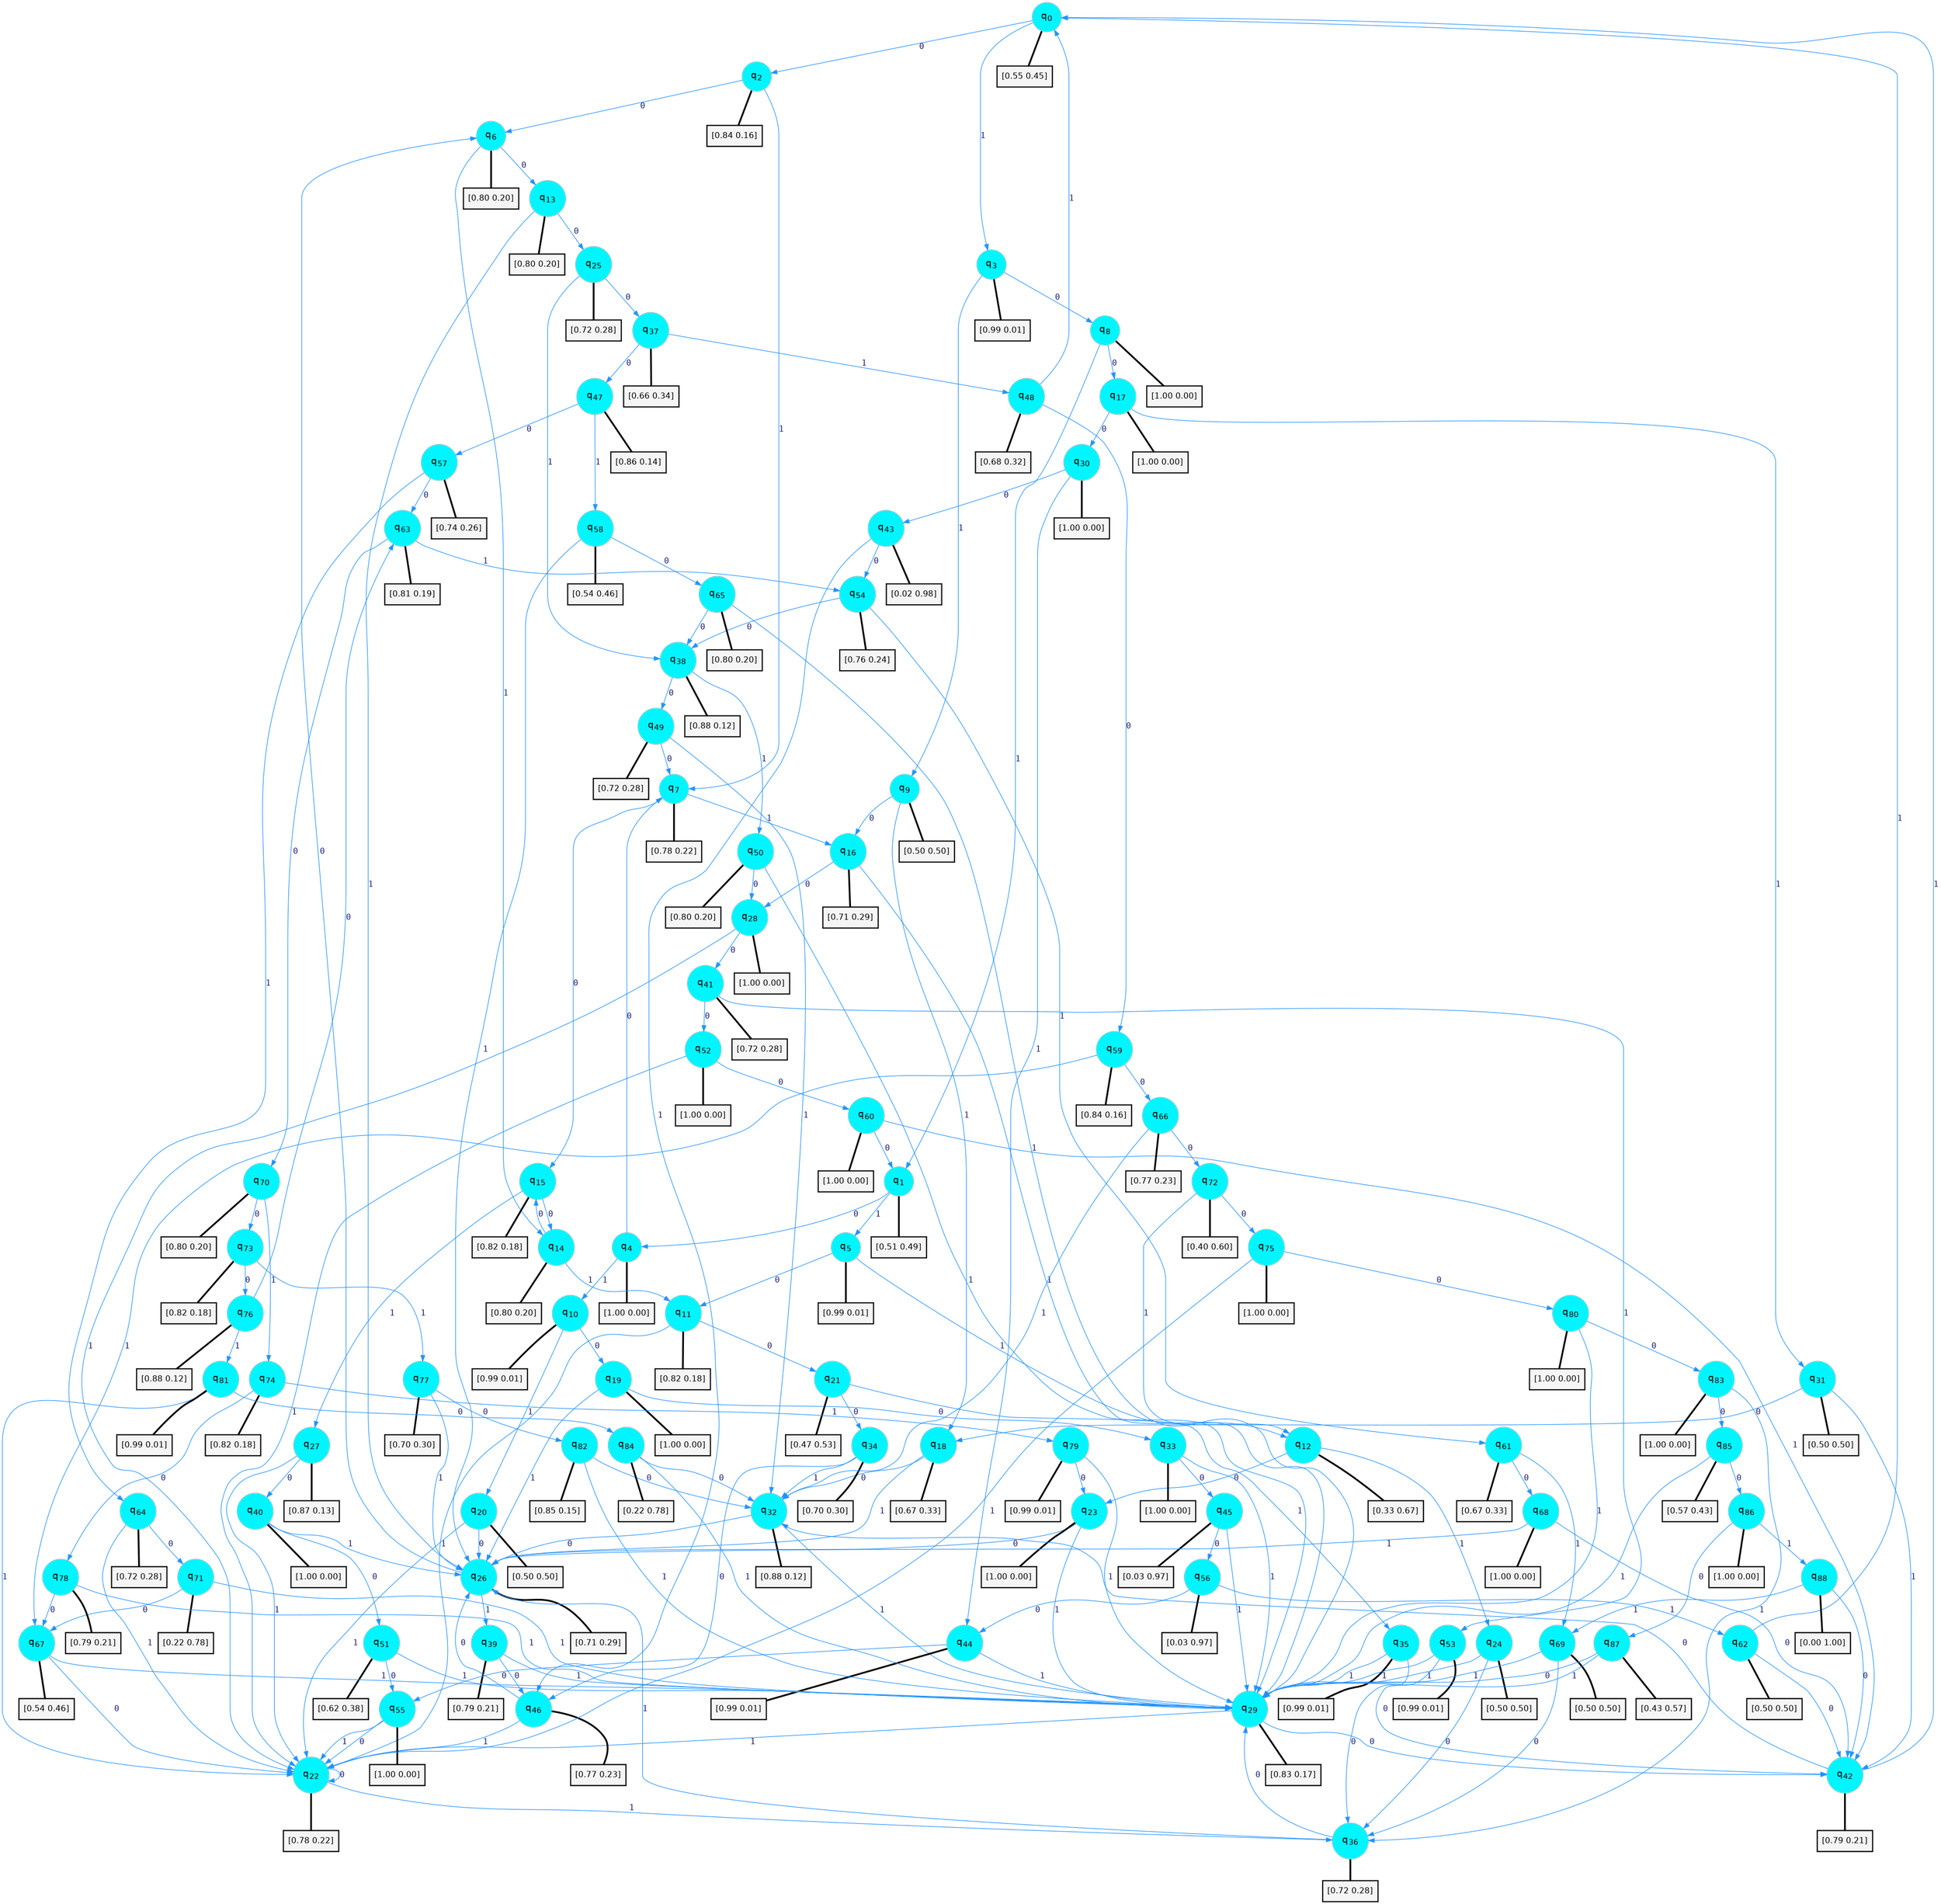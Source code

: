 digraph G {
graph [
bgcolor=transparent, dpi=300, rankdir=TD, size="40,25"];
node [
color=gray, fillcolor=turquoise1, fontcolor=black, fontname=Helvetica, fontsize=16, fontweight=bold, shape=circle, style=filled];
edge [
arrowsize=1, color=dodgerblue1, fontcolor=midnightblue, fontname=courier, fontweight=bold, penwidth=1, style=solid, weight=20];
0[label=<q<SUB>0</SUB>>];
1[label=<q<SUB>1</SUB>>];
2[label=<q<SUB>2</SUB>>];
3[label=<q<SUB>3</SUB>>];
4[label=<q<SUB>4</SUB>>];
5[label=<q<SUB>5</SUB>>];
6[label=<q<SUB>6</SUB>>];
7[label=<q<SUB>7</SUB>>];
8[label=<q<SUB>8</SUB>>];
9[label=<q<SUB>9</SUB>>];
10[label=<q<SUB>10</SUB>>];
11[label=<q<SUB>11</SUB>>];
12[label=<q<SUB>12</SUB>>];
13[label=<q<SUB>13</SUB>>];
14[label=<q<SUB>14</SUB>>];
15[label=<q<SUB>15</SUB>>];
16[label=<q<SUB>16</SUB>>];
17[label=<q<SUB>17</SUB>>];
18[label=<q<SUB>18</SUB>>];
19[label=<q<SUB>19</SUB>>];
20[label=<q<SUB>20</SUB>>];
21[label=<q<SUB>21</SUB>>];
22[label=<q<SUB>22</SUB>>];
23[label=<q<SUB>23</SUB>>];
24[label=<q<SUB>24</SUB>>];
25[label=<q<SUB>25</SUB>>];
26[label=<q<SUB>26</SUB>>];
27[label=<q<SUB>27</SUB>>];
28[label=<q<SUB>28</SUB>>];
29[label=<q<SUB>29</SUB>>];
30[label=<q<SUB>30</SUB>>];
31[label=<q<SUB>31</SUB>>];
32[label=<q<SUB>32</SUB>>];
33[label=<q<SUB>33</SUB>>];
34[label=<q<SUB>34</SUB>>];
35[label=<q<SUB>35</SUB>>];
36[label=<q<SUB>36</SUB>>];
37[label=<q<SUB>37</SUB>>];
38[label=<q<SUB>38</SUB>>];
39[label=<q<SUB>39</SUB>>];
40[label=<q<SUB>40</SUB>>];
41[label=<q<SUB>41</SUB>>];
42[label=<q<SUB>42</SUB>>];
43[label=<q<SUB>43</SUB>>];
44[label=<q<SUB>44</SUB>>];
45[label=<q<SUB>45</SUB>>];
46[label=<q<SUB>46</SUB>>];
47[label=<q<SUB>47</SUB>>];
48[label=<q<SUB>48</SUB>>];
49[label=<q<SUB>49</SUB>>];
50[label=<q<SUB>50</SUB>>];
51[label=<q<SUB>51</SUB>>];
52[label=<q<SUB>52</SUB>>];
53[label=<q<SUB>53</SUB>>];
54[label=<q<SUB>54</SUB>>];
55[label=<q<SUB>55</SUB>>];
56[label=<q<SUB>56</SUB>>];
57[label=<q<SUB>57</SUB>>];
58[label=<q<SUB>58</SUB>>];
59[label=<q<SUB>59</SUB>>];
60[label=<q<SUB>60</SUB>>];
61[label=<q<SUB>61</SUB>>];
62[label=<q<SUB>62</SUB>>];
63[label=<q<SUB>63</SUB>>];
64[label=<q<SUB>64</SUB>>];
65[label=<q<SUB>65</SUB>>];
66[label=<q<SUB>66</SUB>>];
67[label=<q<SUB>67</SUB>>];
68[label=<q<SUB>68</SUB>>];
69[label=<q<SUB>69</SUB>>];
70[label=<q<SUB>70</SUB>>];
71[label=<q<SUB>71</SUB>>];
72[label=<q<SUB>72</SUB>>];
73[label=<q<SUB>73</SUB>>];
74[label=<q<SUB>74</SUB>>];
75[label=<q<SUB>75</SUB>>];
76[label=<q<SUB>76</SUB>>];
77[label=<q<SUB>77</SUB>>];
78[label=<q<SUB>78</SUB>>];
79[label=<q<SUB>79</SUB>>];
80[label=<q<SUB>80</SUB>>];
81[label=<q<SUB>81</SUB>>];
82[label=<q<SUB>82</SUB>>];
83[label=<q<SUB>83</SUB>>];
84[label=<q<SUB>84</SUB>>];
85[label=<q<SUB>85</SUB>>];
86[label=<q<SUB>86</SUB>>];
87[label=<q<SUB>87</SUB>>];
88[label=<q<SUB>88</SUB>>];
89[label="[0.55 0.45]", shape=box,fontcolor=black, fontname=Helvetica, fontsize=14, penwidth=2, fillcolor=whitesmoke,color=black];
90[label="[0.51 0.49]", shape=box,fontcolor=black, fontname=Helvetica, fontsize=14, penwidth=2, fillcolor=whitesmoke,color=black];
91[label="[0.84 0.16]", shape=box,fontcolor=black, fontname=Helvetica, fontsize=14, penwidth=2, fillcolor=whitesmoke,color=black];
92[label="[0.99 0.01]", shape=box,fontcolor=black, fontname=Helvetica, fontsize=14, penwidth=2, fillcolor=whitesmoke,color=black];
93[label="[1.00 0.00]", shape=box,fontcolor=black, fontname=Helvetica, fontsize=14, penwidth=2, fillcolor=whitesmoke,color=black];
94[label="[0.99 0.01]", shape=box,fontcolor=black, fontname=Helvetica, fontsize=14, penwidth=2, fillcolor=whitesmoke,color=black];
95[label="[0.80 0.20]", shape=box,fontcolor=black, fontname=Helvetica, fontsize=14, penwidth=2, fillcolor=whitesmoke,color=black];
96[label="[0.78 0.22]", shape=box,fontcolor=black, fontname=Helvetica, fontsize=14, penwidth=2, fillcolor=whitesmoke,color=black];
97[label="[1.00 0.00]", shape=box,fontcolor=black, fontname=Helvetica, fontsize=14, penwidth=2, fillcolor=whitesmoke,color=black];
98[label="[0.50 0.50]", shape=box,fontcolor=black, fontname=Helvetica, fontsize=14, penwidth=2, fillcolor=whitesmoke,color=black];
99[label="[0.99 0.01]", shape=box,fontcolor=black, fontname=Helvetica, fontsize=14, penwidth=2, fillcolor=whitesmoke,color=black];
100[label="[0.82 0.18]", shape=box,fontcolor=black, fontname=Helvetica, fontsize=14, penwidth=2, fillcolor=whitesmoke,color=black];
101[label="[0.33 0.67]", shape=box,fontcolor=black, fontname=Helvetica, fontsize=14, penwidth=2, fillcolor=whitesmoke,color=black];
102[label="[0.80 0.20]", shape=box,fontcolor=black, fontname=Helvetica, fontsize=14, penwidth=2, fillcolor=whitesmoke,color=black];
103[label="[0.80 0.20]", shape=box,fontcolor=black, fontname=Helvetica, fontsize=14, penwidth=2, fillcolor=whitesmoke,color=black];
104[label="[0.82 0.18]", shape=box,fontcolor=black, fontname=Helvetica, fontsize=14, penwidth=2, fillcolor=whitesmoke,color=black];
105[label="[0.71 0.29]", shape=box,fontcolor=black, fontname=Helvetica, fontsize=14, penwidth=2, fillcolor=whitesmoke,color=black];
106[label="[1.00 0.00]", shape=box,fontcolor=black, fontname=Helvetica, fontsize=14, penwidth=2, fillcolor=whitesmoke,color=black];
107[label="[0.67 0.33]", shape=box,fontcolor=black, fontname=Helvetica, fontsize=14, penwidth=2, fillcolor=whitesmoke,color=black];
108[label="[1.00 0.00]", shape=box,fontcolor=black, fontname=Helvetica, fontsize=14, penwidth=2, fillcolor=whitesmoke,color=black];
109[label="[0.50 0.50]", shape=box,fontcolor=black, fontname=Helvetica, fontsize=14, penwidth=2, fillcolor=whitesmoke,color=black];
110[label="[0.47 0.53]", shape=box,fontcolor=black, fontname=Helvetica, fontsize=14, penwidth=2, fillcolor=whitesmoke,color=black];
111[label="[0.78 0.22]", shape=box,fontcolor=black, fontname=Helvetica, fontsize=14, penwidth=2, fillcolor=whitesmoke,color=black];
112[label="[1.00 0.00]", shape=box,fontcolor=black, fontname=Helvetica, fontsize=14, penwidth=2, fillcolor=whitesmoke,color=black];
113[label="[0.50 0.50]", shape=box,fontcolor=black, fontname=Helvetica, fontsize=14, penwidth=2, fillcolor=whitesmoke,color=black];
114[label="[0.72 0.28]", shape=box,fontcolor=black, fontname=Helvetica, fontsize=14, penwidth=2, fillcolor=whitesmoke,color=black];
115[label="[0.71 0.29]", shape=box,fontcolor=black, fontname=Helvetica, fontsize=14, penwidth=2, fillcolor=whitesmoke,color=black];
116[label="[0.87 0.13]", shape=box,fontcolor=black, fontname=Helvetica, fontsize=14, penwidth=2, fillcolor=whitesmoke,color=black];
117[label="[1.00 0.00]", shape=box,fontcolor=black, fontname=Helvetica, fontsize=14, penwidth=2, fillcolor=whitesmoke,color=black];
118[label="[0.83 0.17]", shape=box,fontcolor=black, fontname=Helvetica, fontsize=14, penwidth=2, fillcolor=whitesmoke,color=black];
119[label="[1.00 0.00]", shape=box,fontcolor=black, fontname=Helvetica, fontsize=14, penwidth=2, fillcolor=whitesmoke,color=black];
120[label="[0.50 0.50]", shape=box,fontcolor=black, fontname=Helvetica, fontsize=14, penwidth=2, fillcolor=whitesmoke,color=black];
121[label="[0.88 0.12]", shape=box,fontcolor=black, fontname=Helvetica, fontsize=14, penwidth=2, fillcolor=whitesmoke,color=black];
122[label="[1.00 0.00]", shape=box,fontcolor=black, fontname=Helvetica, fontsize=14, penwidth=2, fillcolor=whitesmoke,color=black];
123[label="[0.70 0.30]", shape=box,fontcolor=black, fontname=Helvetica, fontsize=14, penwidth=2, fillcolor=whitesmoke,color=black];
124[label="[0.99 0.01]", shape=box,fontcolor=black, fontname=Helvetica, fontsize=14, penwidth=2, fillcolor=whitesmoke,color=black];
125[label="[0.72 0.28]", shape=box,fontcolor=black, fontname=Helvetica, fontsize=14, penwidth=2, fillcolor=whitesmoke,color=black];
126[label="[0.66 0.34]", shape=box,fontcolor=black, fontname=Helvetica, fontsize=14, penwidth=2, fillcolor=whitesmoke,color=black];
127[label="[0.88 0.12]", shape=box,fontcolor=black, fontname=Helvetica, fontsize=14, penwidth=2, fillcolor=whitesmoke,color=black];
128[label="[0.79 0.21]", shape=box,fontcolor=black, fontname=Helvetica, fontsize=14, penwidth=2, fillcolor=whitesmoke,color=black];
129[label="[1.00 0.00]", shape=box,fontcolor=black, fontname=Helvetica, fontsize=14, penwidth=2, fillcolor=whitesmoke,color=black];
130[label="[0.72 0.28]", shape=box,fontcolor=black, fontname=Helvetica, fontsize=14, penwidth=2, fillcolor=whitesmoke,color=black];
131[label="[0.79 0.21]", shape=box,fontcolor=black, fontname=Helvetica, fontsize=14, penwidth=2, fillcolor=whitesmoke,color=black];
132[label="[0.02 0.98]", shape=box,fontcolor=black, fontname=Helvetica, fontsize=14, penwidth=2, fillcolor=whitesmoke,color=black];
133[label="[0.99 0.01]", shape=box,fontcolor=black, fontname=Helvetica, fontsize=14, penwidth=2, fillcolor=whitesmoke,color=black];
134[label="[0.03 0.97]", shape=box,fontcolor=black, fontname=Helvetica, fontsize=14, penwidth=2, fillcolor=whitesmoke,color=black];
135[label="[0.77 0.23]", shape=box,fontcolor=black, fontname=Helvetica, fontsize=14, penwidth=2, fillcolor=whitesmoke,color=black];
136[label="[0.86 0.14]", shape=box,fontcolor=black, fontname=Helvetica, fontsize=14, penwidth=2, fillcolor=whitesmoke,color=black];
137[label="[0.68 0.32]", shape=box,fontcolor=black, fontname=Helvetica, fontsize=14, penwidth=2, fillcolor=whitesmoke,color=black];
138[label="[0.72 0.28]", shape=box,fontcolor=black, fontname=Helvetica, fontsize=14, penwidth=2, fillcolor=whitesmoke,color=black];
139[label="[0.80 0.20]", shape=box,fontcolor=black, fontname=Helvetica, fontsize=14, penwidth=2, fillcolor=whitesmoke,color=black];
140[label="[0.62 0.38]", shape=box,fontcolor=black, fontname=Helvetica, fontsize=14, penwidth=2, fillcolor=whitesmoke,color=black];
141[label="[1.00 0.00]", shape=box,fontcolor=black, fontname=Helvetica, fontsize=14, penwidth=2, fillcolor=whitesmoke,color=black];
142[label="[0.99 0.01]", shape=box,fontcolor=black, fontname=Helvetica, fontsize=14, penwidth=2, fillcolor=whitesmoke,color=black];
143[label="[0.76 0.24]", shape=box,fontcolor=black, fontname=Helvetica, fontsize=14, penwidth=2, fillcolor=whitesmoke,color=black];
144[label="[1.00 0.00]", shape=box,fontcolor=black, fontname=Helvetica, fontsize=14, penwidth=2, fillcolor=whitesmoke,color=black];
145[label="[0.03 0.97]", shape=box,fontcolor=black, fontname=Helvetica, fontsize=14, penwidth=2, fillcolor=whitesmoke,color=black];
146[label="[0.74 0.26]", shape=box,fontcolor=black, fontname=Helvetica, fontsize=14, penwidth=2, fillcolor=whitesmoke,color=black];
147[label="[0.54 0.46]", shape=box,fontcolor=black, fontname=Helvetica, fontsize=14, penwidth=2, fillcolor=whitesmoke,color=black];
148[label="[0.84 0.16]", shape=box,fontcolor=black, fontname=Helvetica, fontsize=14, penwidth=2, fillcolor=whitesmoke,color=black];
149[label="[1.00 0.00]", shape=box,fontcolor=black, fontname=Helvetica, fontsize=14, penwidth=2, fillcolor=whitesmoke,color=black];
150[label="[0.67 0.33]", shape=box,fontcolor=black, fontname=Helvetica, fontsize=14, penwidth=2, fillcolor=whitesmoke,color=black];
151[label="[0.50 0.50]", shape=box,fontcolor=black, fontname=Helvetica, fontsize=14, penwidth=2, fillcolor=whitesmoke,color=black];
152[label="[0.81 0.19]", shape=box,fontcolor=black, fontname=Helvetica, fontsize=14, penwidth=2, fillcolor=whitesmoke,color=black];
153[label="[0.72 0.28]", shape=box,fontcolor=black, fontname=Helvetica, fontsize=14, penwidth=2, fillcolor=whitesmoke,color=black];
154[label="[0.80 0.20]", shape=box,fontcolor=black, fontname=Helvetica, fontsize=14, penwidth=2, fillcolor=whitesmoke,color=black];
155[label="[0.77 0.23]", shape=box,fontcolor=black, fontname=Helvetica, fontsize=14, penwidth=2, fillcolor=whitesmoke,color=black];
156[label="[0.54 0.46]", shape=box,fontcolor=black, fontname=Helvetica, fontsize=14, penwidth=2, fillcolor=whitesmoke,color=black];
157[label="[1.00 0.00]", shape=box,fontcolor=black, fontname=Helvetica, fontsize=14, penwidth=2, fillcolor=whitesmoke,color=black];
158[label="[0.50 0.50]", shape=box,fontcolor=black, fontname=Helvetica, fontsize=14, penwidth=2, fillcolor=whitesmoke,color=black];
159[label="[0.80 0.20]", shape=box,fontcolor=black, fontname=Helvetica, fontsize=14, penwidth=2, fillcolor=whitesmoke,color=black];
160[label="[0.22 0.78]", shape=box,fontcolor=black, fontname=Helvetica, fontsize=14, penwidth=2, fillcolor=whitesmoke,color=black];
161[label="[0.40 0.60]", shape=box,fontcolor=black, fontname=Helvetica, fontsize=14, penwidth=2, fillcolor=whitesmoke,color=black];
162[label="[0.82 0.18]", shape=box,fontcolor=black, fontname=Helvetica, fontsize=14, penwidth=2, fillcolor=whitesmoke,color=black];
163[label="[0.82 0.18]", shape=box,fontcolor=black, fontname=Helvetica, fontsize=14, penwidth=2, fillcolor=whitesmoke,color=black];
164[label="[1.00 0.00]", shape=box,fontcolor=black, fontname=Helvetica, fontsize=14, penwidth=2, fillcolor=whitesmoke,color=black];
165[label="[0.88 0.12]", shape=box,fontcolor=black, fontname=Helvetica, fontsize=14, penwidth=2, fillcolor=whitesmoke,color=black];
166[label="[0.70 0.30]", shape=box,fontcolor=black, fontname=Helvetica, fontsize=14, penwidth=2, fillcolor=whitesmoke,color=black];
167[label="[0.79 0.21]", shape=box,fontcolor=black, fontname=Helvetica, fontsize=14, penwidth=2, fillcolor=whitesmoke,color=black];
168[label="[0.99 0.01]", shape=box,fontcolor=black, fontname=Helvetica, fontsize=14, penwidth=2, fillcolor=whitesmoke,color=black];
169[label="[1.00 0.00]", shape=box,fontcolor=black, fontname=Helvetica, fontsize=14, penwidth=2, fillcolor=whitesmoke,color=black];
170[label="[0.99 0.01]", shape=box,fontcolor=black, fontname=Helvetica, fontsize=14, penwidth=2, fillcolor=whitesmoke,color=black];
171[label="[0.85 0.15]", shape=box,fontcolor=black, fontname=Helvetica, fontsize=14, penwidth=2, fillcolor=whitesmoke,color=black];
172[label="[1.00 0.00]", shape=box,fontcolor=black, fontname=Helvetica, fontsize=14, penwidth=2, fillcolor=whitesmoke,color=black];
173[label="[0.22 0.78]", shape=box,fontcolor=black, fontname=Helvetica, fontsize=14, penwidth=2, fillcolor=whitesmoke,color=black];
174[label="[0.57 0.43]", shape=box,fontcolor=black, fontname=Helvetica, fontsize=14, penwidth=2, fillcolor=whitesmoke,color=black];
175[label="[1.00 0.00]", shape=box,fontcolor=black, fontname=Helvetica, fontsize=14, penwidth=2, fillcolor=whitesmoke,color=black];
176[label="[0.43 0.57]", shape=box,fontcolor=black, fontname=Helvetica, fontsize=14, penwidth=2, fillcolor=whitesmoke,color=black];
177[label="[0.00 1.00]", shape=box,fontcolor=black, fontname=Helvetica, fontsize=14, penwidth=2, fillcolor=whitesmoke,color=black];
0->2 [label=0];
0->3 [label=1];
0->89 [arrowhead=none, penwidth=3,color=black];
1->4 [label=0];
1->5 [label=1];
1->90 [arrowhead=none, penwidth=3,color=black];
2->6 [label=0];
2->7 [label=1];
2->91 [arrowhead=none, penwidth=3,color=black];
3->8 [label=0];
3->9 [label=1];
3->92 [arrowhead=none, penwidth=3,color=black];
4->7 [label=0];
4->10 [label=1];
4->93 [arrowhead=none, penwidth=3,color=black];
5->11 [label=0];
5->12 [label=1];
5->94 [arrowhead=none, penwidth=3,color=black];
6->13 [label=0];
6->14 [label=1];
6->95 [arrowhead=none, penwidth=3,color=black];
7->15 [label=0];
7->16 [label=1];
7->96 [arrowhead=none, penwidth=3,color=black];
8->17 [label=0];
8->1 [label=1];
8->97 [arrowhead=none, penwidth=3,color=black];
9->16 [label=0];
9->18 [label=1];
9->98 [arrowhead=none, penwidth=3,color=black];
10->19 [label=0];
10->20 [label=1];
10->99 [arrowhead=none, penwidth=3,color=black];
11->21 [label=0];
11->22 [label=1];
11->100 [arrowhead=none, penwidth=3,color=black];
12->23 [label=0];
12->24 [label=1];
12->101 [arrowhead=none, penwidth=3,color=black];
13->25 [label=0];
13->26 [label=1];
13->102 [arrowhead=none, penwidth=3,color=black];
14->15 [label=0];
14->11 [label=1];
14->103 [arrowhead=none, penwidth=3,color=black];
15->14 [label=0];
15->27 [label=1];
15->104 [arrowhead=none, penwidth=3,color=black];
16->28 [label=0];
16->29 [label=1];
16->105 [arrowhead=none, penwidth=3,color=black];
17->30 [label=0];
17->31 [label=1];
17->106 [arrowhead=none, penwidth=3,color=black];
18->32 [label=0];
18->26 [label=1];
18->107 [arrowhead=none, penwidth=3,color=black];
19->33 [label=0];
19->26 [label=1];
19->108 [arrowhead=none, penwidth=3,color=black];
20->26 [label=0];
20->22 [label=1];
20->109 [arrowhead=none, penwidth=3,color=black];
21->34 [label=0];
21->35 [label=1];
21->110 [arrowhead=none, penwidth=3,color=black];
22->22 [label=0];
22->36 [label=1];
22->111 [arrowhead=none, penwidth=3,color=black];
23->26 [label=0];
23->29 [label=1];
23->112 [arrowhead=none, penwidth=3,color=black];
24->36 [label=0];
24->29 [label=1];
24->113 [arrowhead=none, penwidth=3,color=black];
25->37 [label=0];
25->38 [label=1];
25->114 [arrowhead=none, penwidth=3,color=black];
26->6 [label=0];
26->39 [label=1];
26->115 [arrowhead=none, penwidth=3,color=black];
27->40 [label=0];
27->22 [label=1];
27->116 [arrowhead=none, penwidth=3,color=black];
28->41 [label=0];
28->22 [label=1];
28->117 [arrowhead=none, penwidth=3,color=black];
29->42 [label=0];
29->22 [label=1];
29->118 [arrowhead=none, penwidth=3,color=black];
30->43 [label=0];
30->44 [label=1];
30->119 [arrowhead=none, penwidth=3,color=black];
31->18 [label=0];
31->42 [label=1];
31->120 [arrowhead=none, penwidth=3,color=black];
32->26 [label=0];
32->29 [label=1];
32->121 [arrowhead=none, penwidth=3,color=black];
33->45 [label=0];
33->29 [label=1];
33->122 [arrowhead=none, penwidth=3,color=black];
34->46 [label=0];
34->32 [label=1];
34->123 [arrowhead=none, penwidth=3,color=black];
35->42 [label=0];
35->29 [label=1];
35->124 [arrowhead=none, penwidth=3,color=black];
36->29 [label=0];
36->26 [label=1];
36->125 [arrowhead=none, penwidth=3,color=black];
37->47 [label=0];
37->48 [label=1];
37->126 [arrowhead=none, penwidth=3,color=black];
38->49 [label=0];
38->50 [label=1];
38->127 [arrowhead=none, penwidth=3,color=black];
39->46 [label=0];
39->29 [label=1];
39->128 [arrowhead=none, penwidth=3,color=black];
40->51 [label=0];
40->26 [label=1];
40->129 [arrowhead=none, penwidth=3,color=black];
41->52 [label=0];
41->53 [label=1];
41->130 [arrowhead=none, penwidth=3,color=black];
42->32 [label=0];
42->0 [label=1];
42->131 [arrowhead=none, penwidth=3,color=black];
43->54 [label=0];
43->46 [label=1];
43->132 [arrowhead=none, penwidth=3,color=black];
44->55 [label=0];
44->29 [label=1];
44->133 [arrowhead=none, penwidth=3,color=black];
45->56 [label=0];
45->29 [label=1];
45->134 [arrowhead=none, penwidth=3,color=black];
46->26 [label=0];
46->22 [label=1];
46->135 [arrowhead=none, penwidth=3,color=black];
47->57 [label=0];
47->58 [label=1];
47->136 [arrowhead=none, penwidth=3,color=black];
48->59 [label=0];
48->0 [label=1];
48->137 [arrowhead=none, penwidth=3,color=black];
49->7 [label=0];
49->32 [label=1];
49->138 [arrowhead=none, penwidth=3,color=black];
50->28 [label=0];
50->29 [label=1];
50->139 [arrowhead=none, penwidth=3,color=black];
51->55 [label=0];
51->29 [label=1];
51->140 [arrowhead=none, penwidth=3,color=black];
52->60 [label=0];
52->22 [label=1];
52->141 [arrowhead=none, penwidth=3,color=black];
53->36 [label=0];
53->29 [label=1];
53->142 [arrowhead=none, penwidth=3,color=black];
54->38 [label=0];
54->61 [label=1];
54->143 [arrowhead=none, penwidth=3,color=black];
55->22 [label=0];
55->22 [label=1];
55->144 [arrowhead=none, penwidth=3,color=black];
56->44 [label=0];
56->62 [label=1];
56->145 [arrowhead=none, penwidth=3,color=black];
57->63 [label=0];
57->64 [label=1];
57->146 [arrowhead=none, penwidth=3,color=black];
58->65 [label=0];
58->26 [label=1];
58->147 [arrowhead=none, penwidth=3,color=black];
59->66 [label=0];
59->67 [label=1];
59->148 [arrowhead=none, penwidth=3,color=black];
60->1 [label=0];
60->42 [label=1];
60->149 [arrowhead=none, penwidth=3,color=black];
61->68 [label=0];
61->69 [label=1];
61->150 [arrowhead=none, penwidth=3,color=black];
62->42 [label=0];
62->0 [label=1];
62->151 [arrowhead=none, penwidth=3,color=black];
63->70 [label=0];
63->54 [label=1];
63->152 [arrowhead=none, penwidth=3,color=black];
64->71 [label=0];
64->22 [label=1];
64->153 [arrowhead=none, penwidth=3,color=black];
65->38 [label=0];
65->29 [label=1];
65->154 [arrowhead=none, penwidth=3,color=black];
66->72 [label=0];
66->32 [label=1];
66->155 [arrowhead=none, penwidth=3,color=black];
67->22 [label=0];
67->29 [label=1];
67->156 [arrowhead=none, penwidth=3,color=black];
68->42 [label=0];
68->26 [label=1];
68->157 [arrowhead=none, penwidth=3,color=black];
69->36 [label=0];
69->29 [label=1];
69->158 [arrowhead=none, penwidth=3,color=black];
70->73 [label=0];
70->74 [label=1];
70->159 [arrowhead=none, penwidth=3,color=black];
71->67 [label=0];
71->29 [label=1];
71->160 [arrowhead=none, penwidth=3,color=black];
72->75 [label=0];
72->12 [label=1];
72->161 [arrowhead=none, penwidth=3,color=black];
73->76 [label=0];
73->77 [label=1];
73->162 [arrowhead=none, penwidth=3,color=black];
74->78 [label=0];
74->79 [label=1];
74->163 [arrowhead=none, penwidth=3,color=black];
75->80 [label=0];
75->22 [label=1];
75->164 [arrowhead=none, penwidth=3,color=black];
76->63 [label=0];
76->81 [label=1];
76->165 [arrowhead=none, penwidth=3,color=black];
77->82 [label=0];
77->26 [label=1];
77->166 [arrowhead=none, penwidth=3,color=black];
78->67 [label=0];
78->29 [label=1];
78->167 [arrowhead=none, penwidth=3,color=black];
79->23 [label=0];
79->29 [label=1];
79->168 [arrowhead=none, penwidth=3,color=black];
80->83 [label=0];
80->29 [label=1];
80->169 [arrowhead=none, penwidth=3,color=black];
81->84 [label=0];
81->22 [label=1];
81->170 [arrowhead=none, penwidth=3,color=black];
82->32 [label=0];
82->29 [label=1];
82->171 [arrowhead=none, penwidth=3,color=black];
83->85 [label=0];
83->36 [label=1];
83->172 [arrowhead=none, penwidth=3,color=black];
84->32 [label=0];
84->29 [label=1];
84->173 [arrowhead=none, penwidth=3,color=black];
85->86 [label=0];
85->29 [label=1];
85->174 [arrowhead=none, penwidth=3,color=black];
86->87 [label=0];
86->88 [label=1];
86->175 [arrowhead=none, penwidth=3,color=black];
87->29 [label=0];
87->29 [label=1];
87->176 [arrowhead=none, penwidth=3,color=black];
88->42 [label=0];
88->69 [label=1];
88->177 [arrowhead=none, penwidth=3,color=black];
}
